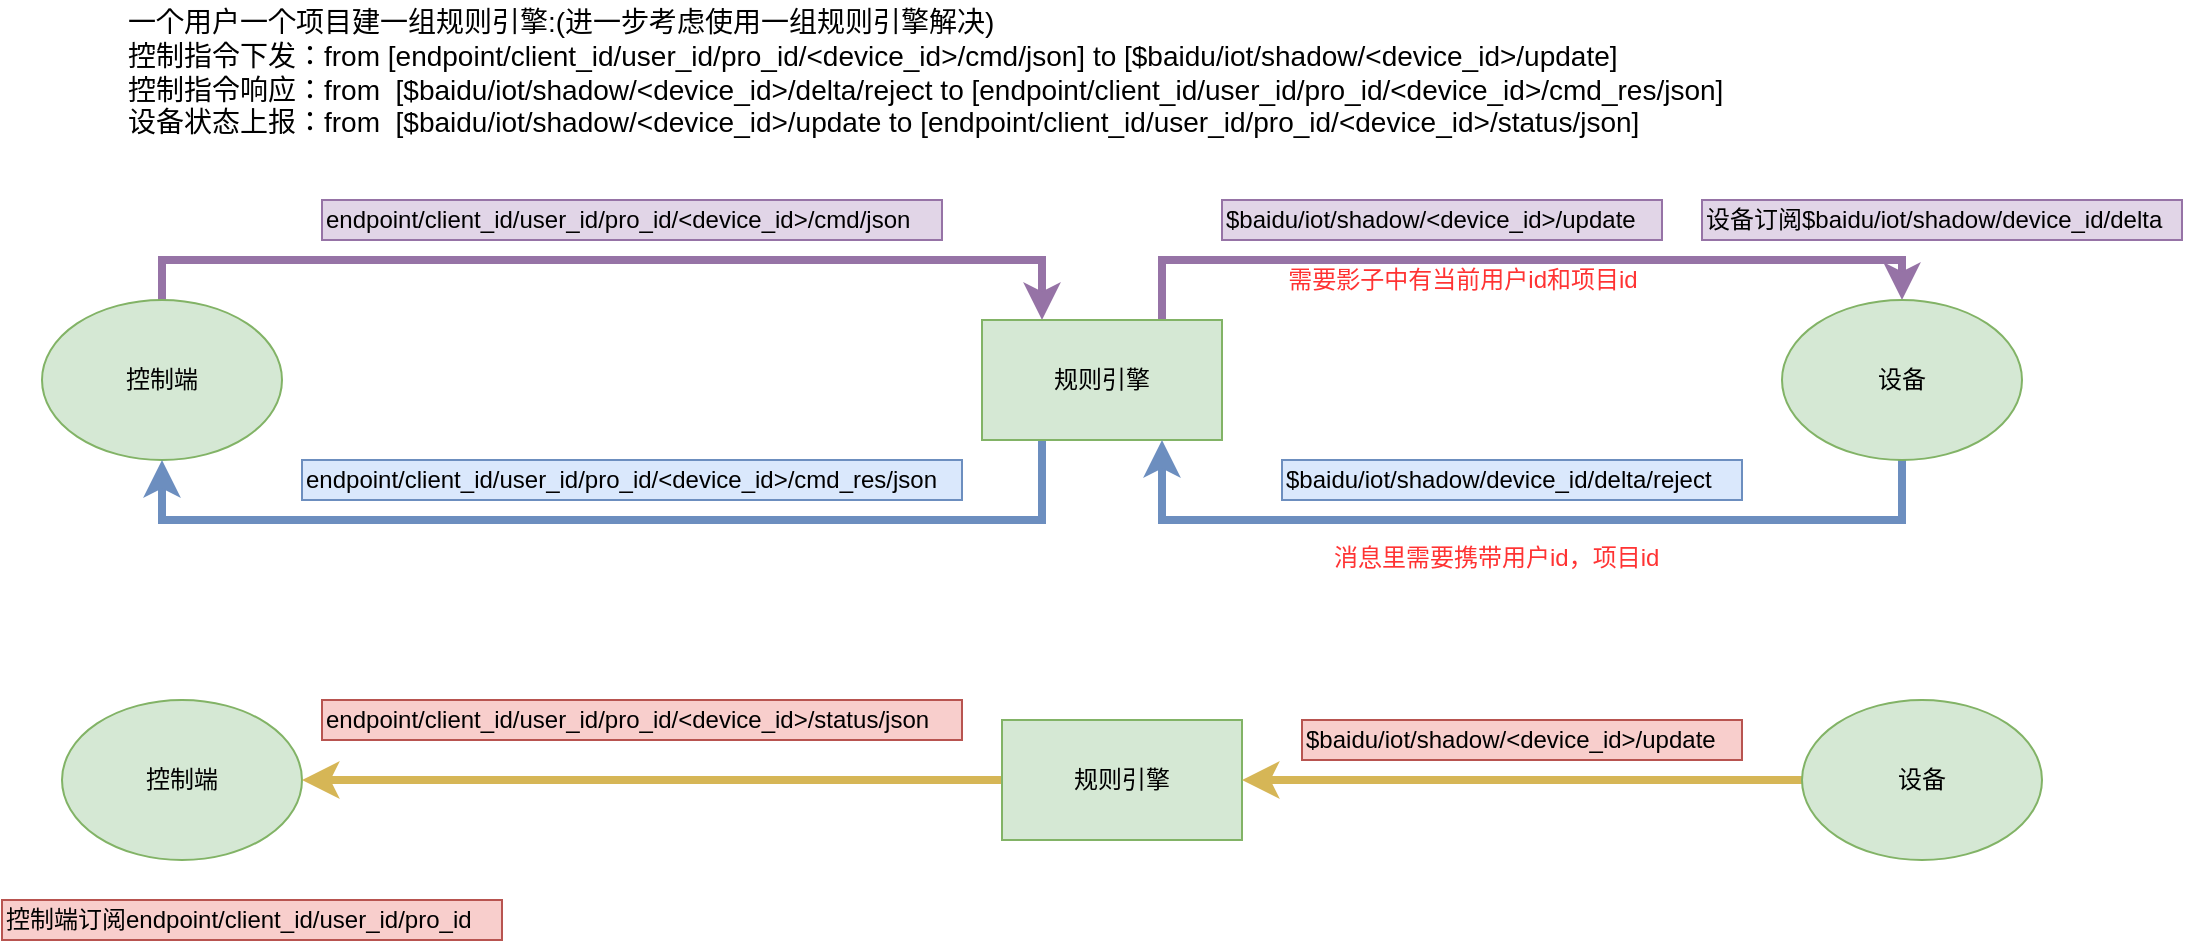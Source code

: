 <mxfile version="11.3.1" type="github" pages="1"><diagram id="oSNV_OeE-grEnj8GVJay" name="Page-1"><mxGraphModel dx="1999" dy="726" grid="1" gridSize="10" guides="1" tooltips="1" connect="1" arrows="1" fold="1" page="1" pageScale="1" pageWidth="827" pageHeight="1169" math="0" shadow="0"><root><mxCell id="0"/><mxCell id="1" parent="0"/><mxCell id="INDP7KYcK6dzvd5vKrnk-13" style="edgeStyle=orthogonalEdgeStyle;rounded=0;orthogonalLoop=1;jettySize=auto;html=1;entryX=0.25;entryY=0;entryDx=0;entryDy=0;fillColor=#e1d5e7;strokeColor=#9673a6;strokeWidth=4;" edge="1" parent="1" source="INDP7KYcK6dzvd5vKrnk-1" target="INDP7KYcK6dzvd5vKrnk-3"><mxGeometry relative="1" as="geometry"><Array as="points"><mxPoint x="-90" y="180"/><mxPoint x="350" y="180"/></Array></mxGeometry></mxCell><mxCell id="INDP7KYcK6dzvd5vKrnk-1" value="控制端" style="ellipse;whiteSpace=wrap;html=1;fillColor=#d5e8d4;strokeColor=#82b366;" vertex="1" parent="1"><mxGeometry x="-150" y="200" width="120" height="80" as="geometry"/></mxCell><mxCell id="INDP7KYcK6dzvd5vKrnk-14" style="edgeStyle=orthogonalEdgeStyle;rounded=0;orthogonalLoop=1;jettySize=auto;html=1;exitX=0.75;exitY=0;exitDx=0;exitDy=0;entryX=0.5;entryY=0;entryDx=0;entryDy=0;fillColor=#e1d5e7;strokeColor=#9673a6;strokeWidth=4;" edge="1" parent="1" source="INDP7KYcK6dzvd5vKrnk-3" target="INDP7KYcK6dzvd5vKrnk-4"><mxGeometry relative="1" as="geometry"/></mxCell><mxCell id="INDP7KYcK6dzvd5vKrnk-20" value="需要影子中有当前用户id和项目id" style="text;html=1;resizable=0;points=[];align=center;verticalAlign=middle;labelBackgroundColor=#ffffff;fontColor=#FF3333;" vertex="1" connectable="0" parent="INDP7KYcK6dzvd5vKrnk-14"><mxGeometry x="-0.467" y="-5" relative="1" as="geometry"><mxPoint x="68" y="5" as="offset"/></mxGeometry></mxCell><mxCell id="INDP7KYcK6dzvd5vKrnk-16" style="edgeStyle=orthogonalEdgeStyle;rounded=0;orthogonalLoop=1;jettySize=auto;html=1;exitX=0.25;exitY=1;exitDx=0;exitDy=0;entryX=0.5;entryY=1;entryDx=0;entryDy=0;strokeWidth=4;fillColor=#dae8fc;strokeColor=#6c8ebf;" edge="1" parent="1" source="INDP7KYcK6dzvd5vKrnk-3" target="INDP7KYcK6dzvd5vKrnk-1"><mxGeometry relative="1" as="geometry"><Array as="points"><mxPoint x="350" y="310"/><mxPoint x="-90" y="310"/></Array></mxGeometry></mxCell><mxCell id="INDP7KYcK6dzvd5vKrnk-3" value="规则引擎" style="rounded=0;whiteSpace=wrap;html=1;fillColor=#d5e8d4;strokeColor=#82b366;" vertex="1" parent="1"><mxGeometry x="320" y="210" width="120" height="60" as="geometry"/></mxCell><mxCell id="INDP7KYcK6dzvd5vKrnk-11" style="edgeStyle=orthogonalEdgeStyle;rounded=0;orthogonalLoop=1;jettySize=auto;html=1;entryX=0.75;entryY=1;entryDx=0;entryDy=0;fillColor=#dae8fc;strokeColor=#6c8ebf;strokeWidth=4;" edge="1" parent="1" source="INDP7KYcK6dzvd5vKrnk-4" target="INDP7KYcK6dzvd5vKrnk-3"><mxGeometry relative="1" as="geometry"><Array as="points"><mxPoint x="780" y="310"/><mxPoint x="410" y="310"/></Array></mxGeometry></mxCell><mxCell id="INDP7KYcK6dzvd5vKrnk-4" value="设备" style="ellipse;whiteSpace=wrap;html=1;fillColor=#d5e8d4;strokeColor=#82b366;" vertex="1" parent="1"><mxGeometry x="720" y="200" width="120" height="80" as="geometry"/></mxCell><mxCell id="INDP7KYcK6dzvd5vKrnk-6" value="endpoint/client_id/user_id/pro_id/&amp;lt;device_id&amp;gt;/cmd/json" style="text;html=1;resizable=0;points=[];autosize=1;align=left;verticalAlign=top;spacingTop=-4;fillColor=#e1d5e7;strokeColor=#9673a6;" vertex="1" parent="1"><mxGeometry x="-10" y="150" width="310" height="20" as="geometry"/></mxCell><mxCell id="INDP7KYcK6dzvd5vKrnk-9" value="$baidu/iot/shadow/&amp;lt;device_id&amp;gt;/update" style="text;html=1;resizable=0;points=[];autosize=1;align=left;verticalAlign=top;spacingTop=-4;fillColor=#e1d5e7;strokeColor=#9673a6;" vertex="1" parent="1"><mxGeometry x="440" y="150" width="220" height="20" as="geometry"/></mxCell><mxCell id="INDP7KYcK6dzvd5vKrnk-10" value="设备订阅$baidu/iot/shadow/device_id/delta" style="text;html=1;resizable=0;points=[];autosize=1;align=left;verticalAlign=top;spacingTop=-4;fillColor=#e1d5e7;strokeColor=#9673a6;" vertex="1" parent="1"><mxGeometry x="680" y="150" width="240" height="20" as="geometry"/></mxCell><mxCell id="INDP7KYcK6dzvd5vKrnk-15" value="$baidu/iot/shadow/device_id/delta/reject" style="text;html=1;resizable=0;points=[];autosize=1;align=left;verticalAlign=top;spacingTop=-4;fillColor=#dae8fc;strokeColor=#6c8ebf;" vertex="1" parent="1"><mxGeometry x="470" y="280" width="230" height="20" as="geometry"/></mxCell><mxCell id="INDP7KYcK6dzvd5vKrnk-19" value="一个用户一个项目建一组规则引擎:(进一步考虑使用一组规则引擎解决)&lt;br style=&quot;font-size: 14px&quot;&gt;控制指令下发：from [endpoint/client_id/user_id/pro_id/&amp;lt;device_id&amp;gt;/cmd/json] to [$baidu/iot/shadow/&amp;lt;device_id&amp;gt;/update]&lt;br style=&quot;font-size: 14px&quot;&gt;控制指令响应：from&amp;nbsp;&amp;nbsp;[$baidu/iot/shadow/&amp;lt;device_id&amp;gt;/delta/reject to [endpoint/client_id/user_id/pro_id/&amp;lt;device_id&amp;gt;/cmd_res/json]&lt;br style=&quot;font-size: 14px&quot;&gt;设备状态上报：from&amp;nbsp;&amp;nbsp;[$baidu/iot/shadow/&amp;lt;device_id&amp;gt;/update to [endpoint/client_id/user_id/pro_id/&amp;lt;device_id&amp;gt;/status/json]" style="text;html=1;resizable=0;points=[];autosize=1;align=left;verticalAlign=top;spacingTop=-4;fontSize=14;" vertex="1" parent="1"><mxGeometry x="-109" y="50" width="810" height="70" as="geometry"/></mxCell><mxCell id="INDP7KYcK6dzvd5vKrnk-21" value="endpoint/client_id/user_id/pro_id/&amp;lt;device_id&amp;gt;/cmd_res/json" style="text;html=1;resizable=0;points=[];autosize=1;align=left;verticalAlign=top;spacingTop=-4;fillColor=#dae8fc;strokeColor=#6c8ebf;" vertex="1" parent="1"><mxGeometry x="-20" y="280" width="330" height="20" as="geometry"/></mxCell><mxCell id="INDP7KYcK6dzvd5vKrnk-22" value="控制端" style="ellipse;whiteSpace=wrap;html=1;fillColor=#d5e8d4;strokeColor=#82b366;" vertex="1" parent="1"><mxGeometry x="-140" y="400" width="120" height="80" as="geometry"/></mxCell><mxCell id="INDP7KYcK6dzvd5vKrnk-26" value="" style="edgeStyle=orthogonalEdgeStyle;rounded=0;orthogonalLoop=1;jettySize=auto;html=1;strokeWidth=4;fontColor=#FF3333;entryX=1;entryY=0.5;entryDx=0;entryDy=0;fillColor=#fff2cc;strokeColor=#d6b656;" edge="1" parent="1" source="INDP7KYcK6dzvd5vKrnk-23" target="INDP7KYcK6dzvd5vKrnk-22"><mxGeometry relative="1" as="geometry"><mxPoint x="250" y="440" as="targetPoint"/></mxGeometry></mxCell><mxCell id="INDP7KYcK6dzvd5vKrnk-23" value="规则引擎" style="rounded=0;whiteSpace=wrap;html=1;fillColor=#d5e8d4;strokeColor=#82b366;" vertex="1" parent="1"><mxGeometry x="330" y="410" width="120" height="60" as="geometry"/></mxCell><mxCell id="INDP7KYcK6dzvd5vKrnk-27" style="edgeStyle=orthogonalEdgeStyle;rounded=0;orthogonalLoop=1;jettySize=auto;html=1;entryX=1;entryY=0.5;entryDx=0;entryDy=0;strokeWidth=4;fontColor=#FF3333;fillColor=#fff2cc;strokeColor=#d6b656;" edge="1" parent="1" source="INDP7KYcK6dzvd5vKrnk-24" target="INDP7KYcK6dzvd5vKrnk-23"><mxGeometry relative="1" as="geometry"/></mxCell><mxCell id="INDP7KYcK6dzvd5vKrnk-24" value="设备" style="ellipse;whiteSpace=wrap;html=1;fillColor=#d5e8d4;strokeColor=#82b366;" vertex="1" parent="1"><mxGeometry x="730" y="400" width="120" height="80" as="geometry"/></mxCell><mxCell id="INDP7KYcK6dzvd5vKrnk-29" value="$baidu/iot/shadow/&amp;lt;device_id&amp;gt;/update" style="text;html=1;resizable=0;points=[];autosize=1;align=left;verticalAlign=top;spacingTop=-4;fillColor=#f8cecc;strokeColor=#b85450;" vertex="1" parent="1"><mxGeometry x="480" y="410" width="220" height="20" as="geometry"/></mxCell><mxCell id="INDP7KYcK6dzvd5vKrnk-31" value="消息里需要携带用户id，项目id" style="text;html=1;resizable=0;points=[];autosize=1;align=left;verticalAlign=top;spacingTop=-4;fontColor=#FF3333;" vertex="1" parent="1"><mxGeometry x="494" y="319" width="180" height="20" as="geometry"/></mxCell><mxCell id="INDP7KYcK6dzvd5vKrnk-32" value="endpoint/client_id/user_id/pro_id/&amp;lt;device_id&amp;gt;/status/json" style="text;html=1;resizable=0;points=[];autosize=1;align=left;verticalAlign=top;spacingTop=-4;fillColor=#f8cecc;strokeColor=#b85450;" vertex="1" parent="1"><mxGeometry x="-10" y="400" width="320" height="20" as="geometry"/></mxCell><mxCell id="INDP7KYcK6dzvd5vKrnk-34" value="控制端订阅endpoint/client_id/user_id/pro_id" style="text;html=1;resizable=0;points=[];autosize=1;align=left;verticalAlign=top;spacingTop=-4;fillColor=#f8cecc;strokeColor=#b85450;" vertex="1" parent="1"><mxGeometry x="-170" y="500" width="250" height="20" as="geometry"/></mxCell></root></mxGraphModel></diagram></mxfile>